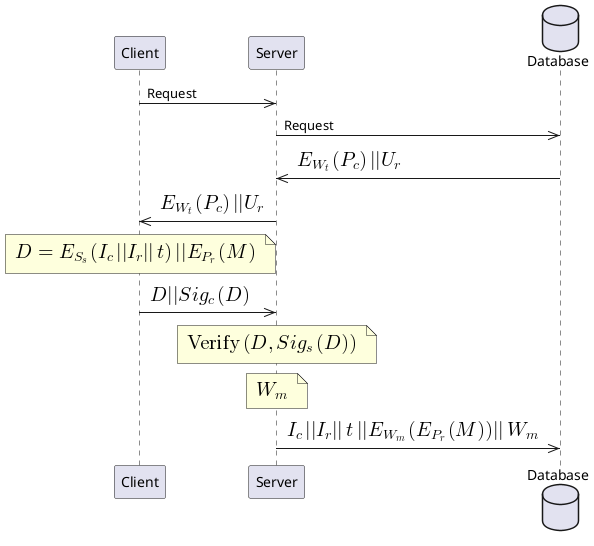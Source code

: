 @startuml
participant Client
participant Server
database Database

Client ->> Server: Request
Server ->> Database: Request
Database ->> Server: <math>E_{W_t}(P_c) || U_r</math>
Server ->> Client: <math>E_{W_t}(P_c) || U_r</math>

note over Client
  <math>D = E_{S_s}(I_c || I_r || t) || E_{P_r}(M)</math>
end note

Client ->> Server: <math>D || Sig_{c}(D)</math>

note over Server
  <math>"Verify"(D, Sig_s(D))</math>
end note

note over Server
  <math>W_m</math>
end note

Server ->> Database: <math>I_c || I_r || t || E_{W_m}(E_{P_r}(M)) || W_m</math>
@enduml